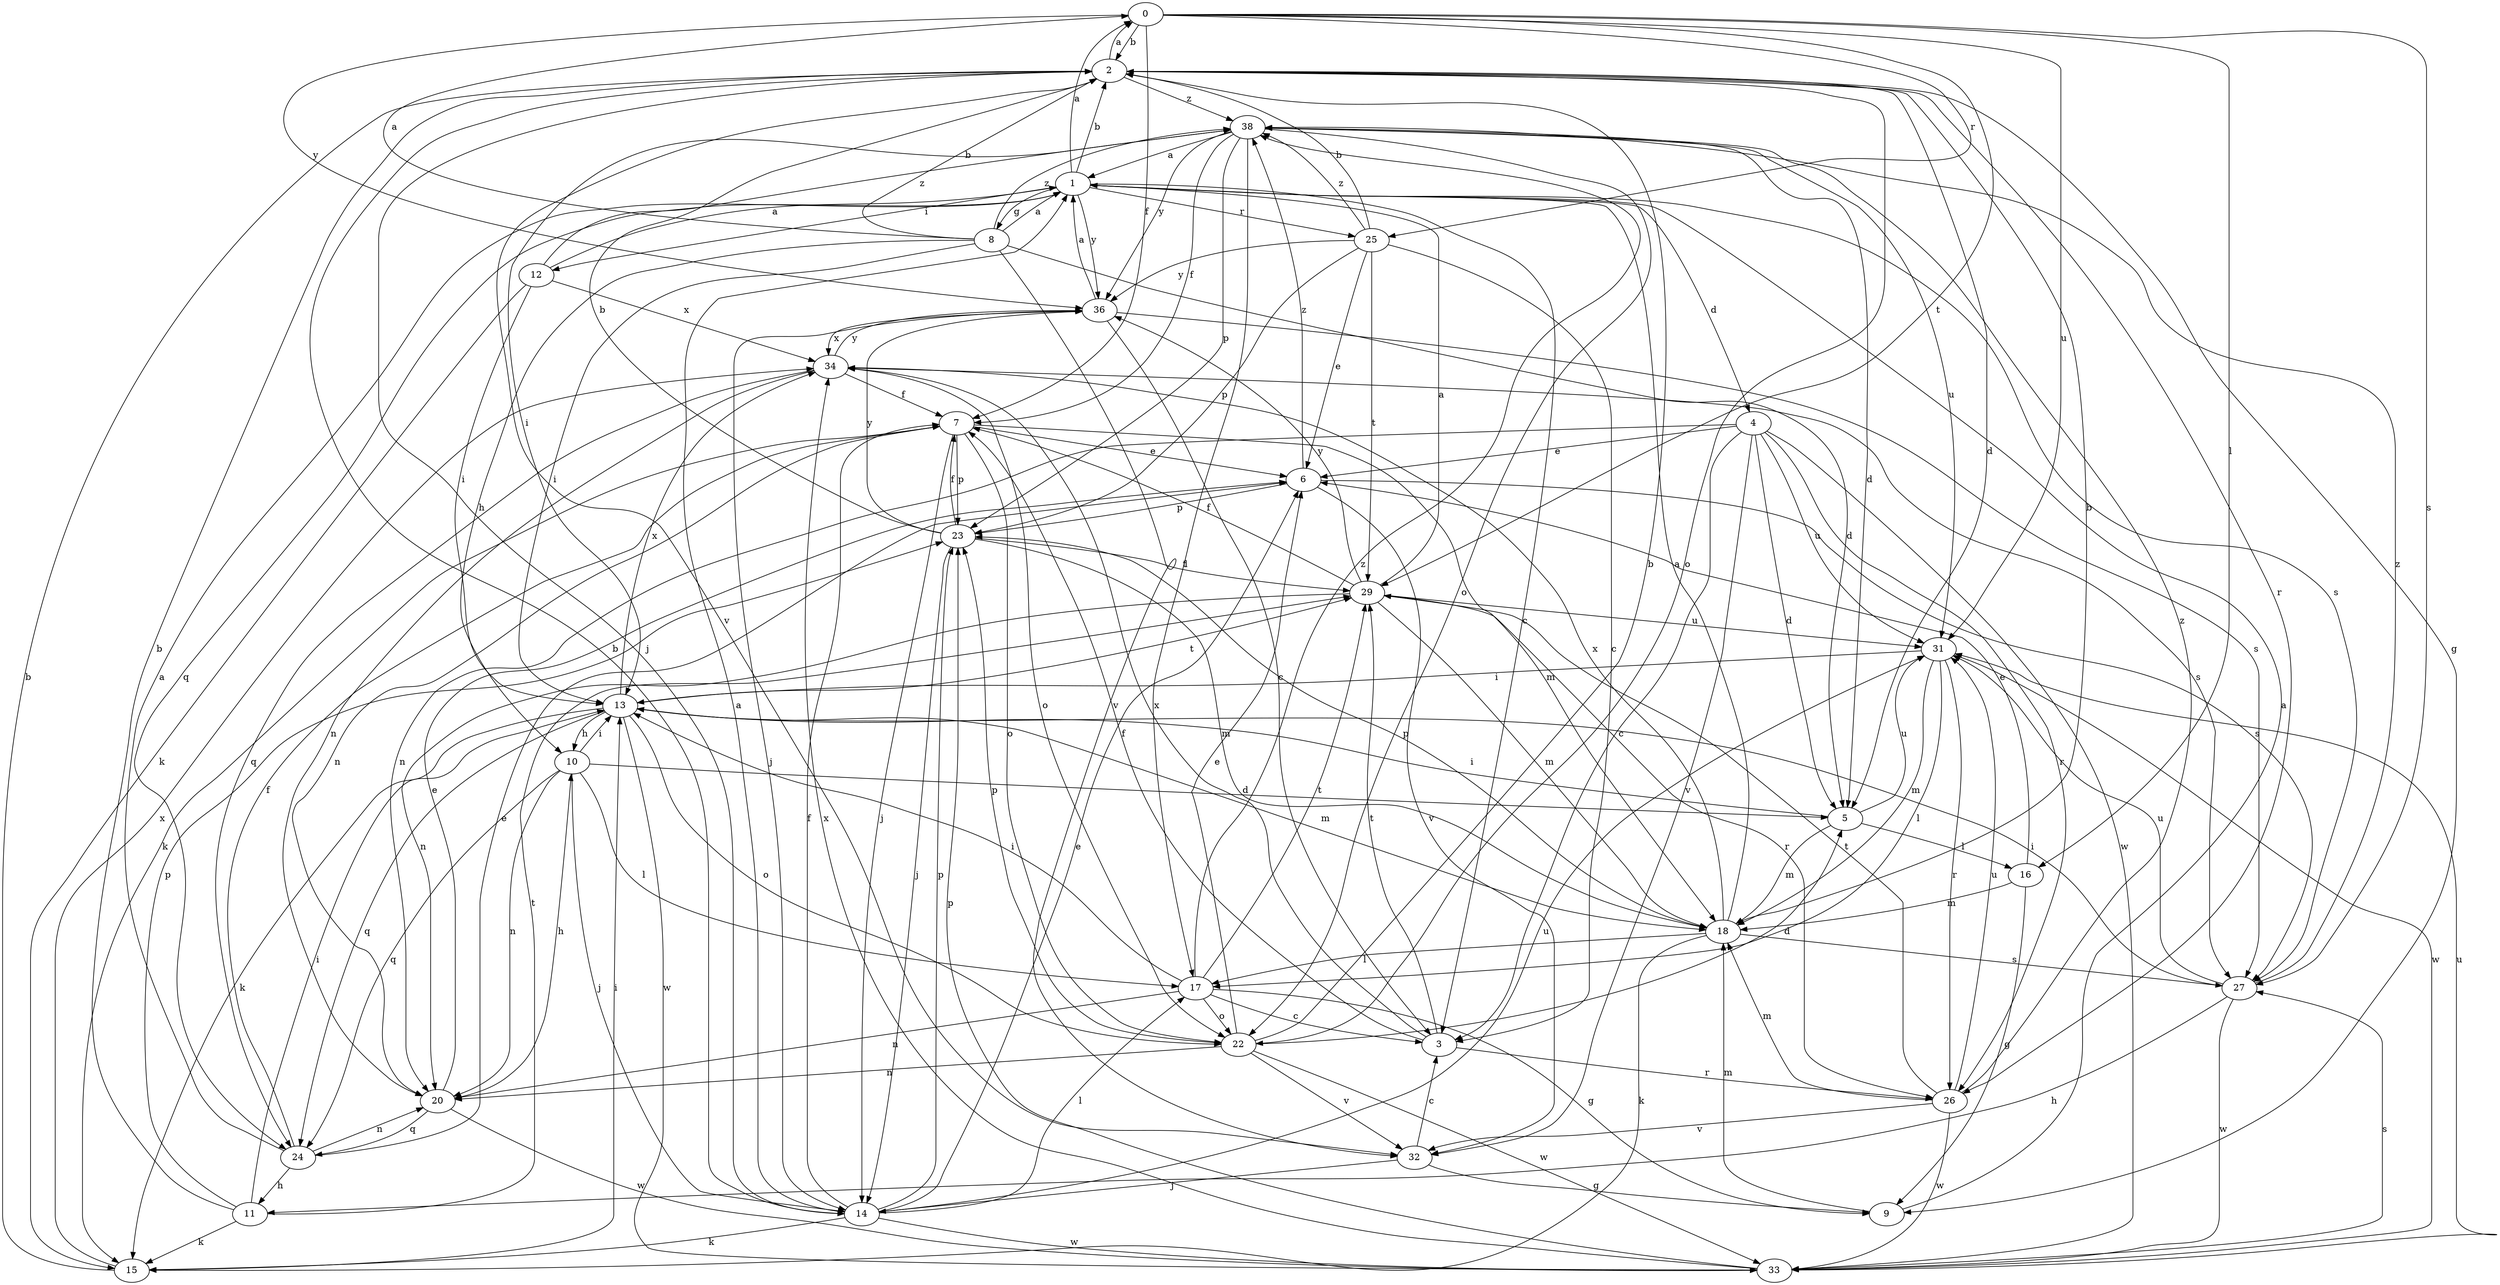 strict digraph  {
0;
1;
2;
3;
4;
5;
6;
7;
8;
9;
10;
11;
12;
13;
14;
15;
16;
17;
18;
20;
22;
23;
24;
25;
26;
27;
29;
31;
32;
33;
34;
36;
38;
0 -> 2  [label=b];
0 -> 7  [label=f];
0 -> 16  [label=l];
0 -> 25  [label=r];
0 -> 27  [label=s];
0 -> 29  [label=t];
0 -> 31  [label=u];
0 -> 36  [label=y];
1 -> 0  [label=a];
1 -> 2  [label=b];
1 -> 3  [label=c];
1 -> 4  [label=d];
1 -> 8  [label=g];
1 -> 12  [label=i];
1 -> 24  [label=q];
1 -> 25  [label=r];
1 -> 27  [label=s];
1 -> 36  [label=y];
2 -> 0  [label=a];
2 -> 5  [label=d];
2 -> 9  [label=g];
2 -> 14  [label=j];
2 -> 22  [label=o];
2 -> 26  [label=r];
2 -> 32  [label=v];
2 -> 38  [label=z];
3 -> 7  [label=f];
3 -> 26  [label=r];
3 -> 29  [label=t];
3 -> 34  [label=x];
4 -> 3  [label=c];
4 -> 5  [label=d];
4 -> 6  [label=e];
4 -> 20  [label=n];
4 -> 26  [label=r];
4 -> 31  [label=u];
4 -> 32  [label=v];
4 -> 33  [label=w];
5 -> 13  [label=i];
5 -> 16  [label=l];
5 -> 18  [label=m];
5 -> 31  [label=u];
6 -> 23  [label=p];
6 -> 27  [label=s];
6 -> 32  [label=v];
6 -> 38  [label=z];
7 -> 6  [label=e];
7 -> 14  [label=j];
7 -> 15  [label=k];
7 -> 18  [label=m];
7 -> 20  [label=n];
7 -> 22  [label=o];
7 -> 23  [label=p];
8 -> 0  [label=a];
8 -> 1  [label=a];
8 -> 2  [label=b];
8 -> 5  [label=d];
8 -> 10  [label=h];
8 -> 13  [label=i];
8 -> 32  [label=v];
8 -> 38  [label=z];
9 -> 1  [label=a];
9 -> 18  [label=m];
10 -> 5  [label=d];
10 -> 13  [label=i];
10 -> 14  [label=j];
10 -> 17  [label=l];
10 -> 20  [label=n];
10 -> 24  [label=q];
11 -> 2  [label=b];
11 -> 13  [label=i];
11 -> 15  [label=k];
11 -> 23  [label=p];
11 -> 29  [label=t];
12 -> 1  [label=a];
12 -> 13  [label=i];
12 -> 15  [label=k];
12 -> 34  [label=x];
12 -> 38  [label=z];
13 -> 10  [label=h];
13 -> 15  [label=k];
13 -> 18  [label=m];
13 -> 22  [label=o];
13 -> 24  [label=q];
13 -> 29  [label=t];
13 -> 33  [label=w];
13 -> 34  [label=x];
14 -> 1  [label=a];
14 -> 2  [label=b];
14 -> 6  [label=e];
14 -> 7  [label=f];
14 -> 15  [label=k];
14 -> 17  [label=l];
14 -> 23  [label=p];
14 -> 31  [label=u];
14 -> 33  [label=w];
15 -> 2  [label=b];
15 -> 13  [label=i];
15 -> 34  [label=x];
16 -> 6  [label=e];
16 -> 9  [label=g];
16 -> 18  [label=m];
17 -> 3  [label=c];
17 -> 9  [label=g];
17 -> 13  [label=i];
17 -> 20  [label=n];
17 -> 22  [label=o];
17 -> 29  [label=t];
17 -> 38  [label=z];
18 -> 1  [label=a];
18 -> 2  [label=b];
18 -> 15  [label=k];
18 -> 17  [label=l];
18 -> 23  [label=p];
18 -> 27  [label=s];
18 -> 34  [label=x];
20 -> 6  [label=e];
20 -> 10  [label=h];
20 -> 24  [label=q];
20 -> 33  [label=w];
22 -> 2  [label=b];
22 -> 5  [label=d];
22 -> 6  [label=e];
22 -> 20  [label=n];
22 -> 23  [label=p];
22 -> 32  [label=v];
22 -> 33  [label=w];
23 -> 2  [label=b];
23 -> 7  [label=f];
23 -> 14  [label=j];
23 -> 18  [label=m];
23 -> 29  [label=t];
23 -> 36  [label=y];
24 -> 1  [label=a];
24 -> 6  [label=e];
24 -> 7  [label=f];
24 -> 11  [label=h];
24 -> 20  [label=n];
25 -> 2  [label=b];
25 -> 3  [label=c];
25 -> 6  [label=e];
25 -> 23  [label=p];
25 -> 29  [label=t];
25 -> 36  [label=y];
25 -> 38  [label=z];
26 -> 18  [label=m];
26 -> 29  [label=t];
26 -> 31  [label=u];
26 -> 32  [label=v];
26 -> 33  [label=w];
26 -> 38  [label=z];
27 -> 11  [label=h];
27 -> 13  [label=i];
27 -> 31  [label=u];
27 -> 33  [label=w];
27 -> 38  [label=z];
29 -> 1  [label=a];
29 -> 7  [label=f];
29 -> 18  [label=m];
29 -> 20  [label=n];
29 -> 26  [label=r];
29 -> 31  [label=u];
29 -> 36  [label=y];
31 -> 13  [label=i];
31 -> 17  [label=l];
31 -> 18  [label=m];
31 -> 26  [label=r];
31 -> 33  [label=w];
32 -> 3  [label=c];
32 -> 9  [label=g];
32 -> 14  [label=j];
33 -> 23  [label=p];
33 -> 27  [label=s];
33 -> 31  [label=u];
33 -> 34  [label=x];
34 -> 7  [label=f];
34 -> 20  [label=n];
34 -> 22  [label=o];
34 -> 24  [label=q];
34 -> 27  [label=s];
34 -> 36  [label=y];
36 -> 1  [label=a];
36 -> 3  [label=c];
36 -> 14  [label=j];
36 -> 27  [label=s];
36 -> 34  [label=x];
38 -> 1  [label=a];
38 -> 5  [label=d];
38 -> 7  [label=f];
38 -> 13  [label=i];
38 -> 17  [label=l];
38 -> 22  [label=o];
38 -> 23  [label=p];
38 -> 31  [label=u];
38 -> 36  [label=y];
}
